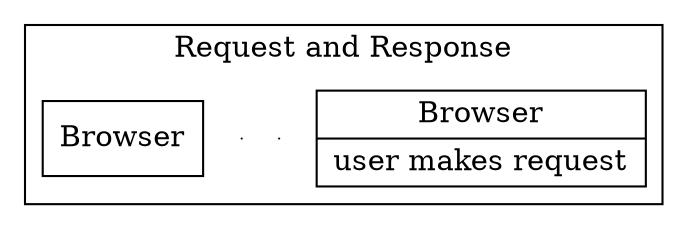 digraph sequenceDiagram {
  # Install graphviz and run `fdp -Tpng request.dot -o request_diagram.png`
  subgraph cluster_1 {
    label="Request and Response";
    browserHead [ label="{Browser|user makes request}" pos="0.1,4.75!" shape="record" ];
    browserPoint0 [ pos="0.1,4!" shape="point" width="0" ]
    browserPoint5 [ pos="0.1,0.75!" shape="point" width="0" ]
    browserFoot [ label="Browser" pos="0,0!" shape="record" ];

  }
}